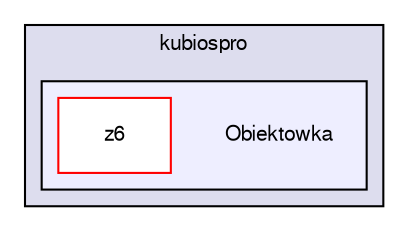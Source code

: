 digraph "/home/kubiospro/Obiektowka" {
  compound=true
  node [ fontsize="10", fontname="FreeSans"];
  edge [ labelfontsize="10", labelfontname="FreeSans"];
  subgraph clusterdir_1f9d1c0669510ad4fc0cb635f4e7c5e8 {
    graph [ bgcolor="#ddddee", pencolor="black", label="kubiospro" fontname="FreeSans", fontsize="10", URL="dir_1f9d1c0669510ad4fc0cb635f4e7c5e8.html"]
  subgraph clusterdir_4549e3b25dabb291326812e3d3809b40 {
    graph [ bgcolor="#eeeeff", pencolor="black", label="" URL="dir_4549e3b25dabb291326812e3d3809b40.html"];
    dir_4549e3b25dabb291326812e3d3809b40 [shape=plaintext label="Obiektowka"];
    dir_d72e83c949c9e085232ecf6185ece81b [shape=box label="z6" color="red" fillcolor="white" style="filled" URL="dir_d72e83c949c9e085232ecf6185ece81b.html"];
  }
  }
}
